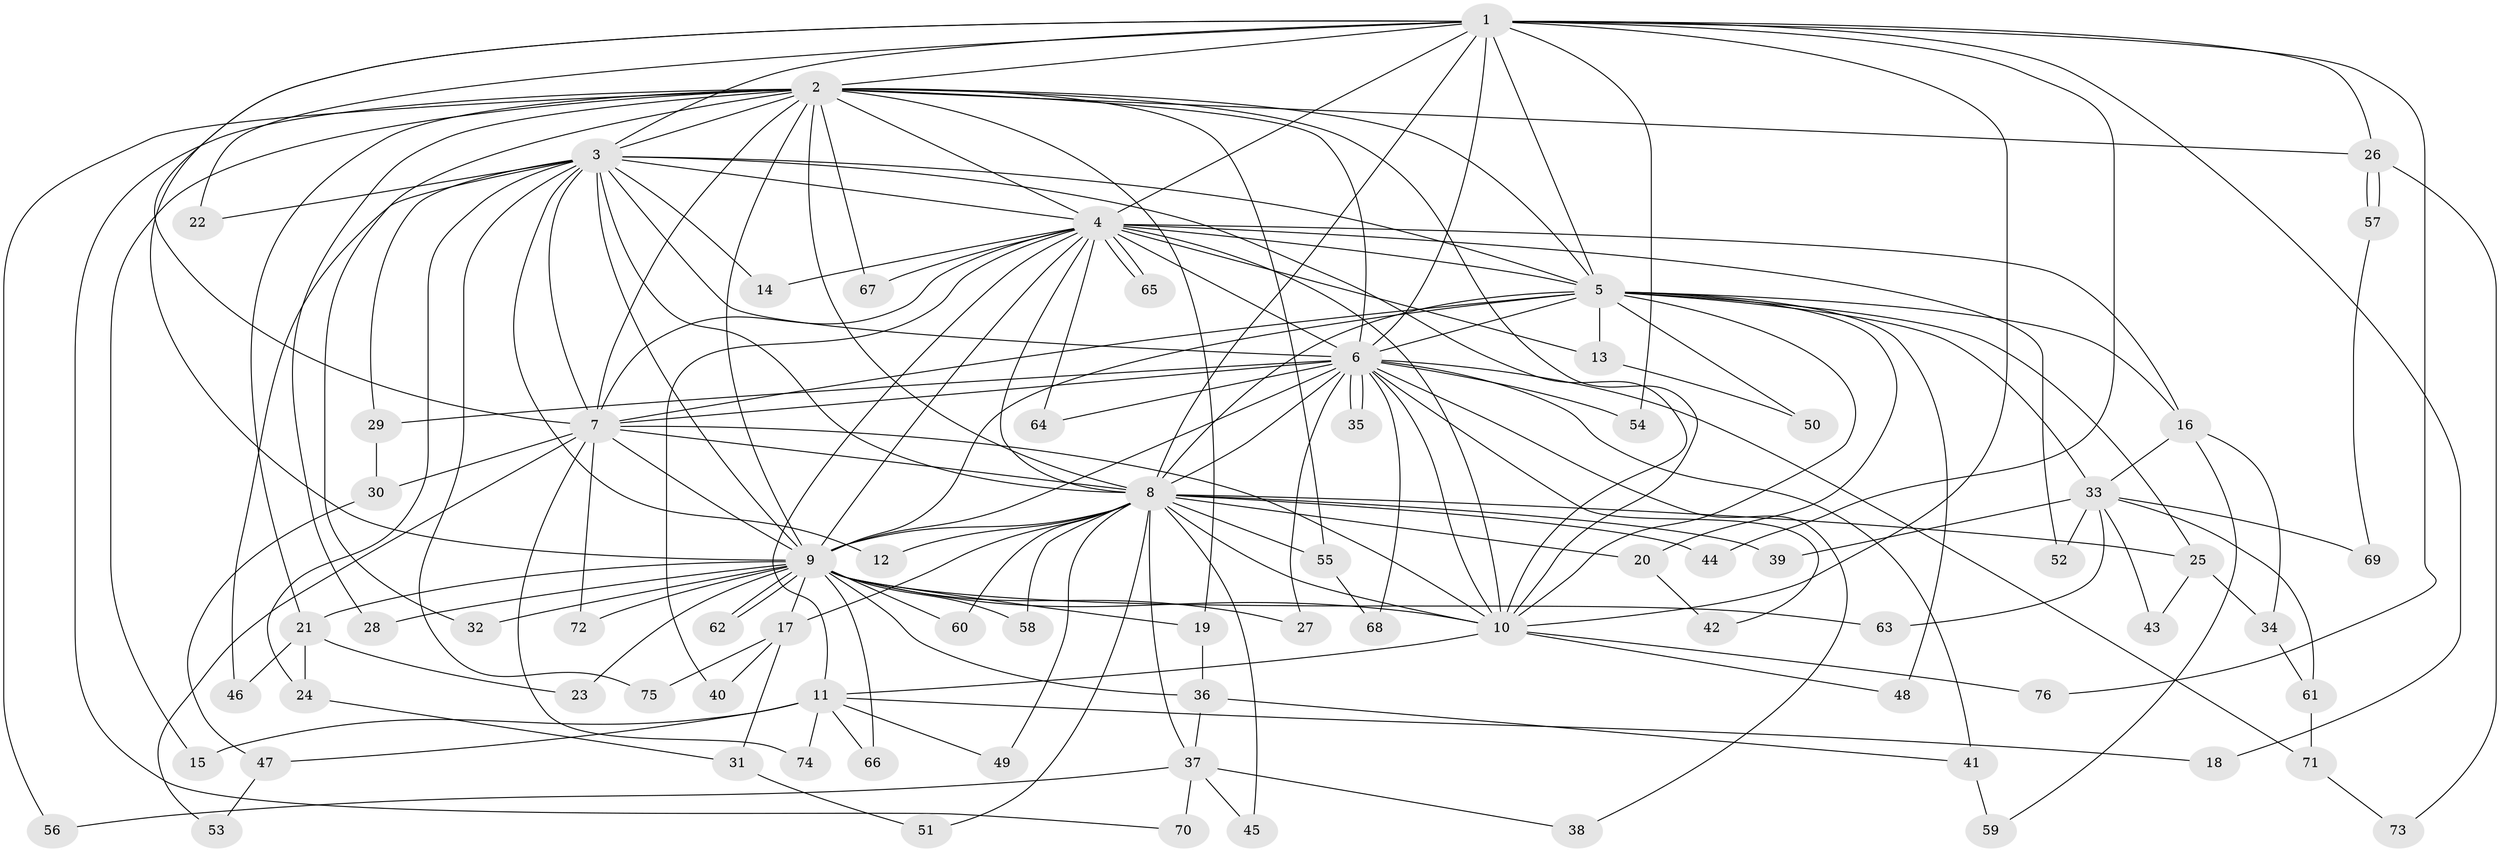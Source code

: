 // coarse degree distribution, {17: 0.043478260869565216, 16: 0.06521739130434782, 5: 0.08695652173913043, 12: 0.021739130434782608, 3: 0.15217391304347827, 4: 0.10869565217391304, 2: 0.34782608695652173, 8: 0.021739130434782608, 13: 0.021739130434782608, 1: 0.06521739130434782, 11: 0.043478260869565216, 7: 0.021739130434782608}
// Generated by graph-tools (version 1.1) at 2025/36/03/04/25 23:36:31]
// undirected, 76 vertices, 177 edges
graph export_dot {
  node [color=gray90,style=filled];
  1;
  2;
  3;
  4;
  5;
  6;
  7;
  8;
  9;
  10;
  11;
  12;
  13;
  14;
  15;
  16;
  17;
  18;
  19;
  20;
  21;
  22;
  23;
  24;
  25;
  26;
  27;
  28;
  29;
  30;
  31;
  32;
  33;
  34;
  35;
  36;
  37;
  38;
  39;
  40;
  41;
  42;
  43;
  44;
  45;
  46;
  47;
  48;
  49;
  50;
  51;
  52;
  53;
  54;
  55;
  56;
  57;
  58;
  59;
  60;
  61;
  62;
  63;
  64;
  65;
  66;
  67;
  68;
  69;
  70;
  71;
  72;
  73;
  74;
  75;
  76;
  1 -- 2;
  1 -- 3;
  1 -- 4;
  1 -- 5;
  1 -- 6;
  1 -- 7;
  1 -- 8;
  1 -- 9;
  1 -- 10;
  1 -- 18;
  1 -- 22;
  1 -- 26;
  1 -- 44;
  1 -- 54;
  1 -- 76;
  2 -- 3;
  2 -- 4;
  2 -- 5;
  2 -- 6;
  2 -- 7;
  2 -- 8;
  2 -- 9;
  2 -- 10;
  2 -- 15;
  2 -- 19;
  2 -- 21;
  2 -- 26;
  2 -- 28;
  2 -- 32;
  2 -- 55;
  2 -- 56;
  2 -- 67;
  2 -- 70;
  3 -- 4;
  3 -- 5;
  3 -- 6;
  3 -- 7;
  3 -- 8;
  3 -- 9;
  3 -- 10;
  3 -- 12;
  3 -- 14;
  3 -- 22;
  3 -- 24;
  3 -- 29;
  3 -- 46;
  3 -- 75;
  4 -- 5;
  4 -- 6;
  4 -- 7;
  4 -- 8;
  4 -- 9;
  4 -- 10;
  4 -- 11;
  4 -- 13;
  4 -- 14;
  4 -- 16;
  4 -- 40;
  4 -- 52;
  4 -- 64;
  4 -- 65;
  4 -- 65;
  4 -- 67;
  5 -- 6;
  5 -- 7;
  5 -- 8;
  5 -- 9;
  5 -- 10;
  5 -- 13;
  5 -- 16;
  5 -- 20;
  5 -- 25;
  5 -- 33;
  5 -- 48;
  5 -- 50;
  6 -- 7;
  6 -- 8;
  6 -- 9;
  6 -- 10;
  6 -- 27;
  6 -- 29;
  6 -- 35;
  6 -- 35;
  6 -- 38;
  6 -- 41;
  6 -- 42;
  6 -- 54;
  6 -- 64;
  6 -- 68;
  6 -- 71;
  7 -- 8;
  7 -- 9;
  7 -- 10;
  7 -- 30;
  7 -- 53;
  7 -- 72;
  7 -- 74;
  8 -- 9;
  8 -- 10;
  8 -- 12;
  8 -- 17;
  8 -- 20;
  8 -- 25;
  8 -- 37;
  8 -- 39;
  8 -- 44;
  8 -- 45;
  8 -- 49;
  8 -- 51;
  8 -- 55;
  8 -- 58;
  8 -- 60;
  9 -- 10;
  9 -- 17;
  9 -- 19;
  9 -- 21;
  9 -- 23;
  9 -- 27;
  9 -- 28;
  9 -- 32;
  9 -- 36;
  9 -- 58;
  9 -- 60;
  9 -- 62;
  9 -- 62;
  9 -- 63;
  9 -- 66;
  9 -- 72;
  10 -- 11;
  10 -- 48;
  10 -- 76;
  11 -- 15;
  11 -- 18;
  11 -- 47;
  11 -- 49;
  11 -- 66;
  11 -- 74;
  13 -- 50;
  16 -- 33;
  16 -- 34;
  16 -- 59;
  17 -- 31;
  17 -- 40;
  17 -- 75;
  19 -- 36;
  20 -- 42;
  21 -- 23;
  21 -- 24;
  21 -- 46;
  24 -- 31;
  25 -- 34;
  25 -- 43;
  26 -- 57;
  26 -- 57;
  26 -- 73;
  29 -- 30;
  30 -- 47;
  31 -- 51;
  33 -- 39;
  33 -- 43;
  33 -- 52;
  33 -- 61;
  33 -- 63;
  33 -- 69;
  34 -- 61;
  36 -- 37;
  36 -- 41;
  37 -- 38;
  37 -- 45;
  37 -- 56;
  37 -- 70;
  41 -- 59;
  47 -- 53;
  55 -- 68;
  57 -- 69;
  61 -- 71;
  71 -- 73;
}
